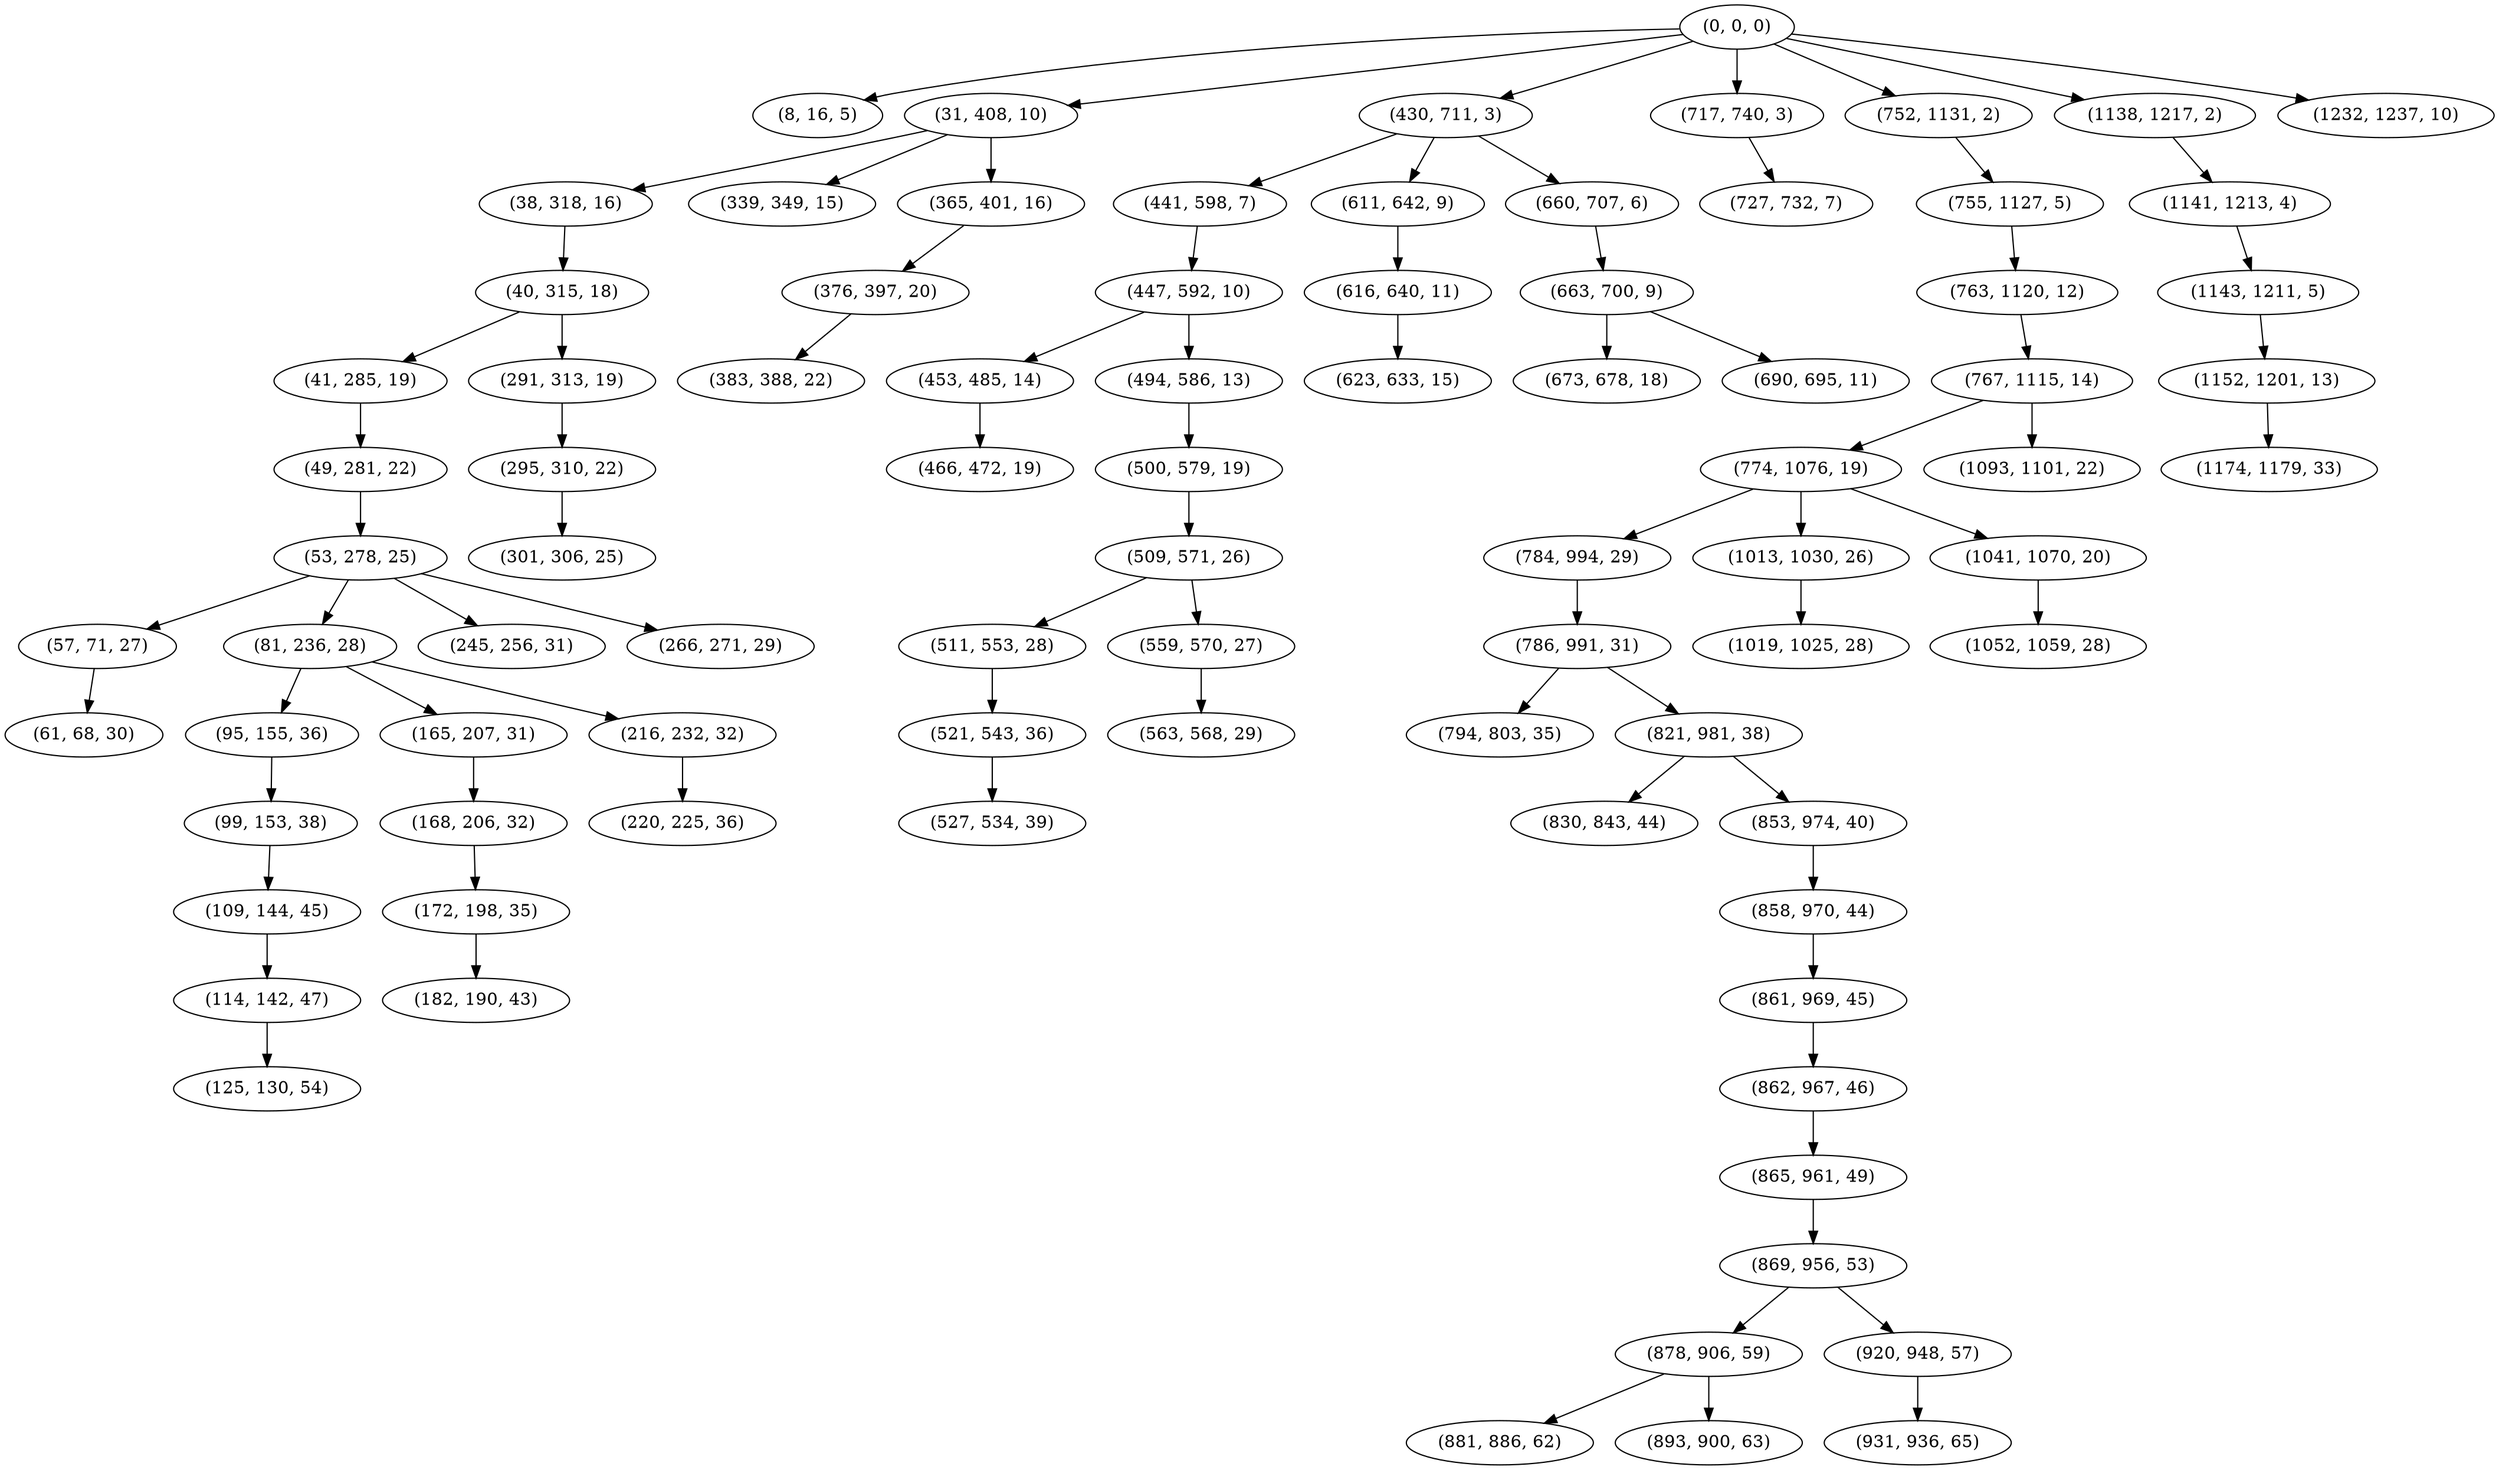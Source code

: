 digraph tree {
    "(0, 0, 0)";
    "(8, 16, 5)";
    "(31, 408, 10)";
    "(38, 318, 16)";
    "(40, 315, 18)";
    "(41, 285, 19)";
    "(49, 281, 22)";
    "(53, 278, 25)";
    "(57, 71, 27)";
    "(61, 68, 30)";
    "(81, 236, 28)";
    "(95, 155, 36)";
    "(99, 153, 38)";
    "(109, 144, 45)";
    "(114, 142, 47)";
    "(125, 130, 54)";
    "(165, 207, 31)";
    "(168, 206, 32)";
    "(172, 198, 35)";
    "(182, 190, 43)";
    "(216, 232, 32)";
    "(220, 225, 36)";
    "(245, 256, 31)";
    "(266, 271, 29)";
    "(291, 313, 19)";
    "(295, 310, 22)";
    "(301, 306, 25)";
    "(339, 349, 15)";
    "(365, 401, 16)";
    "(376, 397, 20)";
    "(383, 388, 22)";
    "(430, 711, 3)";
    "(441, 598, 7)";
    "(447, 592, 10)";
    "(453, 485, 14)";
    "(466, 472, 19)";
    "(494, 586, 13)";
    "(500, 579, 19)";
    "(509, 571, 26)";
    "(511, 553, 28)";
    "(521, 543, 36)";
    "(527, 534, 39)";
    "(559, 570, 27)";
    "(563, 568, 29)";
    "(611, 642, 9)";
    "(616, 640, 11)";
    "(623, 633, 15)";
    "(660, 707, 6)";
    "(663, 700, 9)";
    "(673, 678, 18)";
    "(690, 695, 11)";
    "(717, 740, 3)";
    "(727, 732, 7)";
    "(752, 1131, 2)";
    "(755, 1127, 5)";
    "(763, 1120, 12)";
    "(767, 1115, 14)";
    "(774, 1076, 19)";
    "(784, 994, 29)";
    "(786, 991, 31)";
    "(794, 803, 35)";
    "(821, 981, 38)";
    "(830, 843, 44)";
    "(853, 974, 40)";
    "(858, 970, 44)";
    "(861, 969, 45)";
    "(862, 967, 46)";
    "(865, 961, 49)";
    "(869, 956, 53)";
    "(878, 906, 59)";
    "(881, 886, 62)";
    "(893, 900, 63)";
    "(920, 948, 57)";
    "(931, 936, 65)";
    "(1013, 1030, 26)";
    "(1019, 1025, 28)";
    "(1041, 1070, 20)";
    "(1052, 1059, 28)";
    "(1093, 1101, 22)";
    "(1138, 1217, 2)";
    "(1141, 1213, 4)";
    "(1143, 1211, 5)";
    "(1152, 1201, 13)";
    "(1174, 1179, 33)";
    "(1232, 1237, 10)";
    "(0, 0, 0)" -> "(8, 16, 5)";
    "(0, 0, 0)" -> "(31, 408, 10)";
    "(0, 0, 0)" -> "(430, 711, 3)";
    "(0, 0, 0)" -> "(717, 740, 3)";
    "(0, 0, 0)" -> "(752, 1131, 2)";
    "(0, 0, 0)" -> "(1138, 1217, 2)";
    "(0, 0, 0)" -> "(1232, 1237, 10)";
    "(31, 408, 10)" -> "(38, 318, 16)";
    "(31, 408, 10)" -> "(339, 349, 15)";
    "(31, 408, 10)" -> "(365, 401, 16)";
    "(38, 318, 16)" -> "(40, 315, 18)";
    "(40, 315, 18)" -> "(41, 285, 19)";
    "(40, 315, 18)" -> "(291, 313, 19)";
    "(41, 285, 19)" -> "(49, 281, 22)";
    "(49, 281, 22)" -> "(53, 278, 25)";
    "(53, 278, 25)" -> "(57, 71, 27)";
    "(53, 278, 25)" -> "(81, 236, 28)";
    "(53, 278, 25)" -> "(245, 256, 31)";
    "(53, 278, 25)" -> "(266, 271, 29)";
    "(57, 71, 27)" -> "(61, 68, 30)";
    "(81, 236, 28)" -> "(95, 155, 36)";
    "(81, 236, 28)" -> "(165, 207, 31)";
    "(81, 236, 28)" -> "(216, 232, 32)";
    "(95, 155, 36)" -> "(99, 153, 38)";
    "(99, 153, 38)" -> "(109, 144, 45)";
    "(109, 144, 45)" -> "(114, 142, 47)";
    "(114, 142, 47)" -> "(125, 130, 54)";
    "(165, 207, 31)" -> "(168, 206, 32)";
    "(168, 206, 32)" -> "(172, 198, 35)";
    "(172, 198, 35)" -> "(182, 190, 43)";
    "(216, 232, 32)" -> "(220, 225, 36)";
    "(291, 313, 19)" -> "(295, 310, 22)";
    "(295, 310, 22)" -> "(301, 306, 25)";
    "(365, 401, 16)" -> "(376, 397, 20)";
    "(376, 397, 20)" -> "(383, 388, 22)";
    "(430, 711, 3)" -> "(441, 598, 7)";
    "(430, 711, 3)" -> "(611, 642, 9)";
    "(430, 711, 3)" -> "(660, 707, 6)";
    "(441, 598, 7)" -> "(447, 592, 10)";
    "(447, 592, 10)" -> "(453, 485, 14)";
    "(447, 592, 10)" -> "(494, 586, 13)";
    "(453, 485, 14)" -> "(466, 472, 19)";
    "(494, 586, 13)" -> "(500, 579, 19)";
    "(500, 579, 19)" -> "(509, 571, 26)";
    "(509, 571, 26)" -> "(511, 553, 28)";
    "(509, 571, 26)" -> "(559, 570, 27)";
    "(511, 553, 28)" -> "(521, 543, 36)";
    "(521, 543, 36)" -> "(527, 534, 39)";
    "(559, 570, 27)" -> "(563, 568, 29)";
    "(611, 642, 9)" -> "(616, 640, 11)";
    "(616, 640, 11)" -> "(623, 633, 15)";
    "(660, 707, 6)" -> "(663, 700, 9)";
    "(663, 700, 9)" -> "(673, 678, 18)";
    "(663, 700, 9)" -> "(690, 695, 11)";
    "(717, 740, 3)" -> "(727, 732, 7)";
    "(752, 1131, 2)" -> "(755, 1127, 5)";
    "(755, 1127, 5)" -> "(763, 1120, 12)";
    "(763, 1120, 12)" -> "(767, 1115, 14)";
    "(767, 1115, 14)" -> "(774, 1076, 19)";
    "(767, 1115, 14)" -> "(1093, 1101, 22)";
    "(774, 1076, 19)" -> "(784, 994, 29)";
    "(774, 1076, 19)" -> "(1013, 1030, 26)";
    "(774, 1076, 19)" -> "(1041, 1070, 20)";
    "(784, 994, 29)" -> "(786, 991, 31)";
    "(786, 991, 31)" -> "(794, 803, 35)";
    "(786, 991, 31)" -> "(821, 981, 38)";
    "(821, 981, 38)" -> "(830, 843, 44)";
    "(821, 981, 38)" -> "(853, 974, 40)";
    "(853, 974, 40)" -> "(858, 970, 44)";
    "(858, 970, 44)" -> "(861, 969, 45)";
    "(861, 969, 45)" -> "(862, 967, 46)";
    "(862, 967, 46)" -> "(865, 961, 49)";
    "(865, 961, 49)" -> "(869, 956, 53)";
    "(869, 956, 53)" -> "(878, 906, 59)";
    "(869, 956, 53)" -> "(920, 948, 57)";
    "(878, 906, 59)" -> "(881, 886, 62)";
    "(878, 906, 59)" -> "(893, 900, 63)";
    "(920, 948, 57)" -> "(931, 936, 65)";
    "(1013, 1030, 26)" -> "(1019, 1025, 28)";
    "(1041, 1070, 20)" -> "(1052, 1059, 28)";
    "(1138, 1217, 2)" -> "(1141, 1213, 4)";
    "(1141, 1213, 4)" -> "(1143, 1211, 5)";
    "(1143, 1211, 5)" -> "(1152, 1201, 13)";
    "(1152, 1201, 13)" -> "(1174, 1179, 33)";
}
